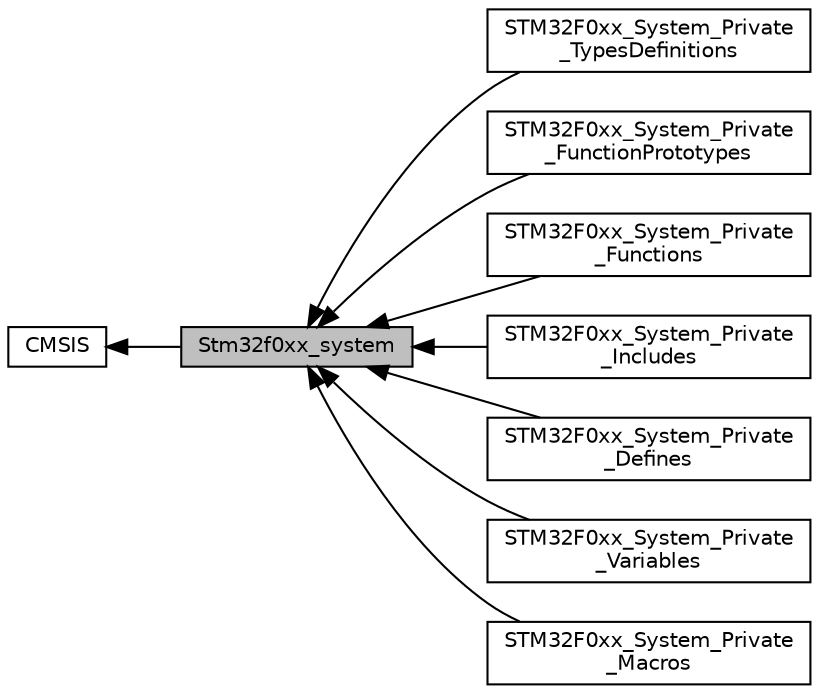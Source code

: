 digraph "Stm32f0xx_system"
{
  edge [fontname="Helvetica",fontsize="10",labelfontname="Helvetica",labelfontsize="10"];
  node [fontname="Helvetica",fontsize="10",shape=record];
  rankdir=LR;
  Node0 [label="Stm32f0xx_system",height=0.2,width=0.4,color="black", fillcolor="grey75", style="filled", fontcolor="black"];
  Node3 [label="STM32F0xx_System_Private\l_TypesDefinitions",height=0.2,width=0.4,color="black", fillcolor="white", style="filled",URL="$group___s_t_m32_f0xx___system___private___types_definitions.html"];
  Node7 [label="STM32F0xx_System_Private\l_FunctionPrototypes",height=0.2,width=0.4,color="black", fillcolor="white", style="filled",URL="$group___s_t_m32_f0xx___system___private___function_prototypes.html"];
  Node8 [label="STM32F0xx_System_Private\l_Functions",height=0.2,width=0.4,color="black", fillcolor="white", style="filled",URL="$group___s_t_m32_f0xx___system___private___functions.html"];
  Node2 [label="STM32F0xx_System_Private\l_Includes",height=0.2,width=0.4,color="black", fillcolor="white", style="filled",URL="$group___s_t_m32_f0xx___system___private___includes.html"];
  Node1 [label="CMSIS",height=0.2,width=0.4,color="black", fillcolor="white", style="filled",URL="$group___c_m_s_i_s.html"];
  Node4 [label="STM32F0xx_System_Private\l_Defines",height=0.2,width=0.4,color="black", fillcolor="white", style="filled",URL="$group___s_t_m32_f0xx___system___private___defines.html"];
  Node6 [label="STM32F0xx_System_Private\l_Variables",height=0.2,width=0.4,color="black", fillcolor="white", style="filled",URL="$group___s_t_m32_f0xx___system___private___variables.html"];
  Node5 [label="STM32F0xx_System_Private\l_Macros",height=0.2,width=0.4,color="black", fillcolor="white", style="filled",URL="$group___s_t_m32_f0xx___system___private___macros.html"];
  Node1->Node0 [shape=plaintext, dir="back", style="solid"];
  Node0->Node2 [shape=plaintext, dir="back", style="solid"];
  Node0->Node3 [shape=plaintext, dir="back", style="solid"];
  Node0->Node4 [shape=plaintext, dir="back", style="solid"];
  Node0->Node5 [shape=plaintext, dir="back", style="solid"];
  Node0->Node6 [shape=plaintext, dir="back", style="solid"];
  Node0->Node7 [shape=plaintext, dir="back", style="solid"];
  Node0->Node8 [shape=plaintext, dir="back", style="solid"];
}
